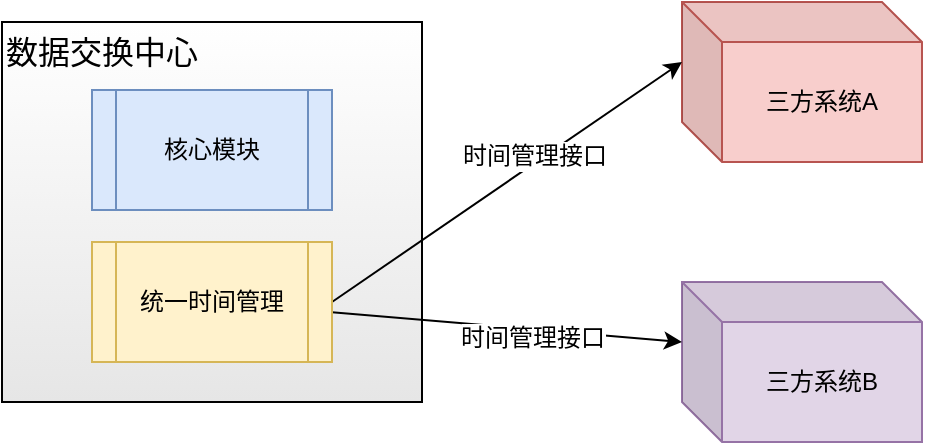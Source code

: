 <mxfile version="19.0.3" type="device"><diagram id="AZQkKAFRsWyX4Ndgny3x" name="Page-1"><mxGraphModel dx="1102" dy="985" grid="1" gridSize="10" guides="1" tooltips="1" connect="1" arrows="1" fold="1" page="1" pageScale="1" pageWidth="1169" pageHeight="827" math="0" shadow="0"><root><mxCell id="0"/><mxCell id="1" parent="0"/><mxCell id="i_Txaczol7Ey57YrtNgs-1" value="三方系统A" style="shape=cube;whiteSpace=wrap;html=1;boundedLbl=1;backgroundOutline=1;darkOpacity=0.05;darkOpacity2=0.1;fillColor=#f8cecc;strokeColor=#b85450;" vertex="1" parent="1"><mxGeometry x="620" y="310" width="120" height="80" as="geometry"/></mxCell><mxCell id="i_Txaczol7Ey57YrtNgs-2" value="&lt;span style=&quot;&quot;&gt;三方系统B&lt;/span&gt;" style="shape=cube;whiteSpace=wrap;html=1;boundedLbl=1;backgroundOutline=1;darkOpacity=0.05;darkOpacity2=0.1;fillColor=#e1d5e7;strokeColor=#9673a6;" vertex="1" parent="1"><mxGeometry x="620" y="450" width="120" height="80" as="geometry"/></mxCell><mxCell id="i_Txaczol7Ey57YrtNgs-4" value="" style="rounded=0;whiteSpace=wrap;html=1;fillColor=#E6E6E6;gradientColor=#ffffff;gradientDirection=north;" vertex="1" parent="1"><mxGeometry x="280" y="320" width="210" height="190" as="geometry"/></mxCell><mxCell id="i_Txaczol7Ey57YrtNgs-8" style="rounded=0;orthogonalLoop=1;jettySize=auto;html=1;exitX=1;exitY=0.5;exitDx=0;exitDy=0;entryX=0;entryY=0;entryDx=0;entryDy=30;entryPerimeter=0;fontSize=16;" edge="1" parent="1" source="i_Txaczol7Ey57YrtNgs-3" target="i_Txaczol7Ey57YrtNgs-1"><mxGeometry relative="1" as="geometry"/></mxCell><mxCell id="i_Txaczol7Ey57YrtNgs-11" value="时间管理接口" style="edgeLabel;html=1;align=center;verticalAlign=middle;resizable=0;points=[];fontSize=12;" vertex="1" connectable="0" parent="i_Txaczol7Ey57YrtNgs-8"><mxGeometry x="0.174" y="3" relative="1" as="geometry"><mxPoint as="offset"/></mxGeometry></mxCell><mxCell id="i_Txaczol7Ey57YrtNgs-9" style="rounded=0;orthogonalLoop=1;jettySize=auto;html=1;entryX=0;entryY=0;entryDx=0;entryDy=30;entryPerimeter=0;fontSize=16;" edge="1" parent="1" source="i_Txaczol7Ey57YrtNgs-3" target="i_Txaczol7Ey57YrtNgs-2"><mxGeometry relative="1" as="geometry"/></mxCell><mxCell id="i_Txaczol7Ey57YrtNgs-12" value="时间管理接口" style="edgeLabel;html=1;align=center;verticalAlign=middle;resizable=0;points=[];fontSize=12;" vertex="1" connectable="0" parent="i_Txaczol7Ey57YrtNgs-9"><mxGeometry x="0.136" y="-4" relative="1" as="geometry"><mxPoint as="offset"/></mxGeometry></mxCell><mxCell id="i_Txaczol7Ey57YrtNgs-3" value="统一时间管理" style="shape=process;whiteSpace=wrap;html=1;backgroundOutline=1;fillColor=#fff2cc;strokeColor=#d6b656;" vertex="1" parent="1"><mxGeometry x="325" y="430" width="120" height="60" as="geometry"/></mxCell><mxCell id="i_Txaczol7Ey57YrtNgs-5" value="核心模块" style="shape=process;whiteSpace=wrap;html=1;backgroundOutline=1;fillColor=#dae8fc;strokeColor=#6c8ebf;" vertex="1" parent="1"><mxGeometry x="325" y="354" width="120" height="60" as="geometry"/></mxCell><mxCell id="i_Txaczol7Ey57YrtNgs-7" value="&lt;font style=&quot;font-size: 16px;&quot;&gt;数据交换中心&lt;/font&gt;" style="text;html=1;strokeColor=none;fillColor=none;align=center;verticalAlign=middle;whiteSpace=wrap;rounded=0;" vertex="1" parent="1"><mxGeometry x="280" y="320" width="100" height="30" as="geometry"/></mxCell></root></mxGraphModel></diagram></mxfile>